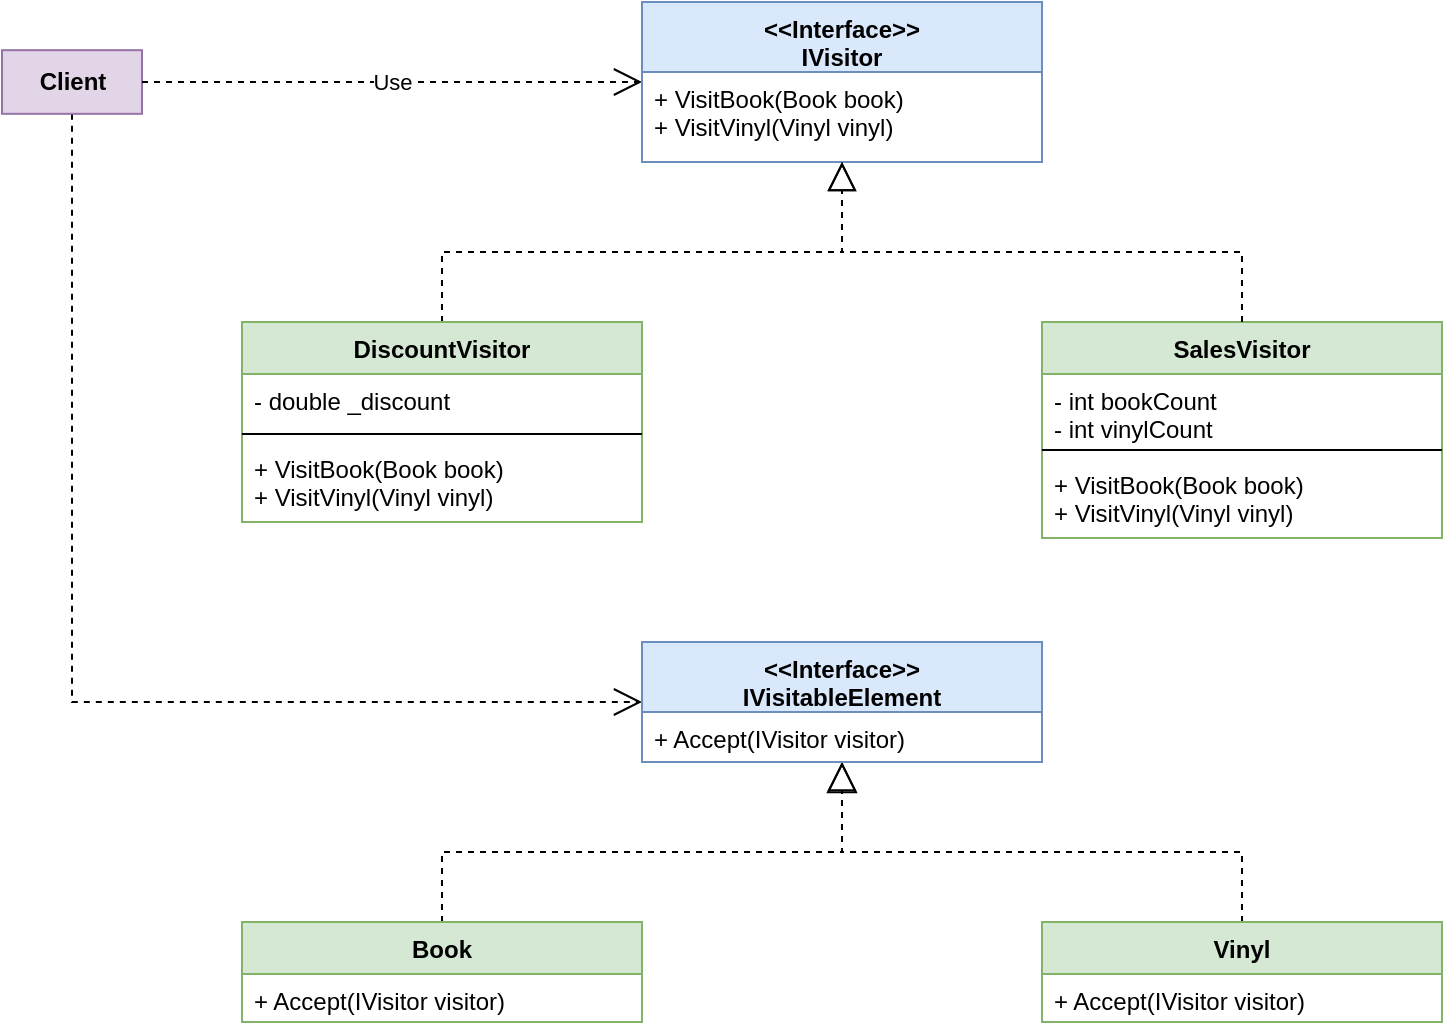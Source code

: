 <mxfile version="13.0.3" type="device"><diagram id="uMGqdcw0sXDlrwJk4v--" name="Page-1"><mxGraphModel dx="2031" dy="1174" grid="1" gridSize="10" guides="1" tooltips="1" connect="1" arrows="1" fold="1" page="1" pageScale="1" pageWidth="827" pageHeight="1169" math="0" shadow="0"><root><mxCell id="0"/><mxCell id="1" parent="0"/><mxCell id="YzXPG2z-ehN9KZ1vtYmf-55" style="edgeStyle=orthogonalEdgeStyle;rounded=0;orthogonalLoop=1;jettySize=auto;html=1;exitX=0.5;exitY=1;exitDx=0;exitDy=0;entryX=0;entryY=0.5;entryDx=0;entryDy=0;dashed=1;endArrow=open;endFill=0;endSize=12;" edge="1" parent="1" source="YzXPG2z-ehN9KZ1vtYmf-44" target="YzXPG2z-ehN9KZ1vtYmf-36"><mxGeometry relative="1" as="geometry"/></mxCell><mxCell id="YzXPG2z-ehN9KZ1vtYmf-44" value="Client" style="html=1;fontStyle=1;fillColor=#e1d5e7;strokeColor=#9673a6;" vertex="1" parent="1"><mxGeometry x="160" y="64.09" width="70" height="31.82" as="geometry"/></mxCell><mxCell id="YzXPG2z-ehN9KZ1vtYmf-46" value="Use" style="endArrow=open;endSize=12;dashed=1;html=1;exitX=1;exitY=0.5;exitDx=0;exitDy=0;entryX=0;entryY=0.5;entryDx=0;entryDy=0;endFill=0;" edge="1" parent="1" source="YzXPG2z-ehN9KZ1vtYmf-44" target="YzXPG2z-ehN9KZ1vtYmf-14"><mxGeometry width="160" relative="1" as="geometry"><mxPoint x="170" y="180" as="sourcePoint"/><mxPoint x="330" y="180" as="targetPoint"/></mxGeometry></mxCell><mxCell id="YzXPG2z-ehN9KZ1vtYmf-14" value="&lt;&lt;Interface&gt;&gt;&#10;IVisitor" style="swimlane;fontStyle=1;align=center;verticalAlign=top;childLayout=stackLayout;horizontal=1;startSize=35;horizontalStack=0;resizeParent=1;resizeParentMax=0;resizeLast=0;collapsible=1;marginBottom=0;fillColor=#dae8fc;strokeColor=#6c8ebf;" vertex="1" parent="1"><mxGeometry x="480" y="40" width="200" height="80" as="geometry"/></mxCell><mxCell id="YzXPG2z-ehN9KZ1vtYmf-17" value="+ VisitBook(Book book)&#10;+ VisitVinyl(Vinyl vinyl)" style="text;strokeColor=none;fillColor=none;align=left;verticalAlign=top;spacingLeft=4;spacingRight=4;overflow=hidden;rotatable=0;points=[[0,0.5],[1,0.5]];portConstraint=eastwest;" vertex="1" parent="YzXPG2z-ehN9KZ1vtYmf-14"><mxGeometry y="35" width="200" height="45" as="geometry"/></mxCell><mxCell id="YzXPG2z-ehN9KZ1vtYmf-31" value="SalesVisitor" style="swimlane;fontStyle=1;align=center;verticalAlign=top;childLayout=stackLayout;horizontal=1;startSize=26;horizontalStack=0;resizeParent=1;resizeParentMax=0;resizeLast=0;collapsible=1;marginBottom=0;fillColor=#d5e8d4;strokeColor=#82b366;" vertex="1" parent="1"><mxGeometry x="680" y="200" width="200" height="108" as="geometry"/></mxCell><mxCell id="YzXPG2z-ehN9KZ1vtYmf-32" value="- int bookCount&#10;- int vinylCount" style="text;strokeColor=none;fillColor=none;align=left;verticalAlign=top;spacingLeft=4;spacingRight=4;overflow=hidden;rotatable=0;points=[[0,0.5],[1,0.5]];portConstraint=eastwest;" vertex="1" parent="YzXPG2z-ehN9KZ1vtYmf-31"><mxGeometry y="26" width="200" height="34" as="geometry"/></mxCell><mxCell id="YzXPG2z-ehN9KZ1vtYmf-33" value="" style="line;strokeWidth=1;fillColor=none;align=left;verticalAlign=middle;spacingTop=-1;spacingLeft=3;spacingRight=3;rotatable=0;labelPosition=right;points=[];portConstraint=eastwest;" vertex="1" parent="YzXPG2z-ehN9KZ1vtYmf-31"><mxGeometry y="60" width="200" height="8" as="geometry"/></mxCell><mxCell id="YzXPG2z-ehN9KZ1vtYmf-34" value="+ VisitBook(Book book)&#10;+ VisitVinyl(Vinyl vinyl)" style="text;strokeColor=none;fillColor=none;align=left;verticalAlign=top;spacingLeft=4;spacingRight=4;overflow=hidden;rotatable=0;points=[[0,0.5],[1,0.5]];portConstraint=eastwest;" vertex="1" parent="YzXPG2z-ehN9KZ1vtYmf-31"><mxGeometry y="68" width="200" height="40" as="geometry"/></mxCell><mxCell id="YzXPG2z-ehN9KZ1vtYmf-47" style="edgeStyle=orthogonalEdgeStyle;rounded=0;orthogonalLoop=1;jettySize=auto;html=1;exitX=0.5;exitY=0;exitDx=0;exitDy=0;endArrow=block;endFill=0;dashed=1;endSize=12;" edge="1" parent="1" source="YzXPG2z-ehN9KZ1vtYmf-26" target="YzXPG2z-ehN9KZ1vtYmf-14"><mxGeometry relative="1" as="geometry"/></mxCell><mxCell id="YzXPG2z-ehN9KZ1vtYmf-26" value="DiscountVisitor" style="swimlane;fontStyle=1;align=center;verticalAlign=top;childLayout=stackLayout;horizontal=1;startSize=26;horizontalStack=0;resizeParent=1;resizeParentMax=0;resizeLast=0;collapsible=1;marginBottom=0;fillColor=#d5e8d4;strokeColor=#82b366;" vertex="1" parent="1"><mxGeometry x="280" y="200" width="200" height="100" as="geometry"/></mxCell><mxCell id="YzXPG2z-ehN9KZ1vtYmf-27" value="- double _discount" style="text;strokeColor=none;fillColor=none;align=left;verticalAlign=top;spacingLeft=4;spacingRight=4;overflow=hidden;rotatable=0;points=[[0,0.5],[1,0.5]];portConstraint=eastwest;" vertex="1" parent="YzXPG2z-ehN9KZ1vtYmf-26"><mxGeometry y="26" width="200" height="26" as="geometry"/></mxCell><mxCell id="YzXPG2z-ehN9KZ1vtYmf-28" value="" style="line;strokeWidth=1;fillColor=none;align=left;verticalAlign=middle;spacingTop=-1;spacingLeft=3;spacingRight=3;rotatable=0;labelPosition=right;points=[];portConstraint=eastwest;" vertex="1" parent="YzXPG2z-ehN9KZ1vtYmf-26"><mxGeometry y="52" width="200" height="8" as="geometry"/></mxCell><mxCell id="YzXPG2z-ehN9KZ1vtYmf-29" value="+ VisitBook(Book book)&#10;+ VisitVinyl(Vinyl vinyl)" style="text;strokeColor=none;fillColor=none;align=left;verticalAlign=top;spacingLeft=4;spacingRight=4;overflow=hidden;rotatable=0;points=[[0,0.5],[1,0.5]];portConstraint=eastwest;" vertex="1" parent="YzXPG2z-ehN9KZ1vtYmf-26"><mxGeometry y="60" width="200" height="40" as="geometry"/></mxCell><mxCell id="YzXPG2z-ehN9KZ1vtYmf-49" style="edgeStyle=orthogonalEdgeStyle;rounded=0;orthogonalLoop=1;jettySize=auto;html=1;exitX=0.5;exitY=0;exitDx=0;exitDy=0;endArrow=block;endFill=0;dashed=1;endSize=12;" edge="1" parent="1" source="YzXPG2z-ehN9KZ1vtYmf-31" target="YzXPG2z-ehN9KZ1vtYmf-14"><mxGeometry relative="1" as="geometry"><mxPoint x="390" y="210" as="sourcePoint"/><mxPoint x="590" y="130" as="targetPoint"/></mxGeometry></mxCell><mxCell id="YzXPG2z-ehN9KZ1vtYmf-52" style="edgeStyle=orthogonalEdgeStyle;rounded=0;orthogonalLoop=1;jettySize=auto;html=1;exitX=0.5;exitY=0;exitDx=0;exitDy=0;dashed=1;endArrow=block;endFill=0;endSize=13;" edge="1" parent="1" source="YzXPG2z-ehN9KZ1vtYmf-42" target="YzXPG2z-ehN9KZ1vtYmf-36"><mxGeometry relative="1" as="geometry"/></mxCell><mxCell id="YzXPG2z-ehN9KZ1vtYmf-51" style="edgeStyle=orthogonalEdgeStyle;rounded=0;orthogonalLoop=1;jettySize=auto;html=1;exitX=0.5;exitY=0;exitDx=0;exitDy=0;entryX=0.5;entryY=1;entryDx=0;entryDy=0;dashed=1;endArrow=block;endFill=0;endSize=12;" edge="1" parent="1" source="YzXPG2z-ehN9KZ1vtYmf-38" target="YzXPG2z-ehN9KZ1vtYmf-36"><mxGeometry relative="1" as="geometry"/></mxCell><mxCell id="YzXPG2z-ehN9KZ1vtYmf-36" value="&lt;&lt;Interface&gt;&gt;&#10;IVisitableElement" style="swimlane;fontStyle=1;align=center;verticalAlign=top;childLayout=stackLayout;horizontal=1;startSize=35;horizontalStack=0;resizeParent=1;resizeParentMax=0;resizeLast=0;collapsible=1;marginBottom=0;fillColor=#dae8fc;strokeColor=#6c8ebf;" vertex="1" parent="1"><mxGeometry x="480" y="360" width="200" height="60" as="geometry"/></mxCell><mxCell id="YzXPG2z-ehN9KZ1vtYmf-37" value="+ Accept(IVisitor visitor)" style="text;strokeColor=none;fillColor=none;align=left;verticalAlign=top;spacingLeft=4;spacingRight=4;overflow=hidden;rotatable=0;points=[[0,0.5],[1,0.5]];portConstraint=eastwest;" vertex="1" parent="YzXPG2z-ehN9KZ1vtYmf-36"><mxGeometry y="35" width="200" height="25" as="geometry"/></mxCell><mxCell id="YzXPG2z-ehN9KZ1vtYmf-42" value="Vinyl" style="swimlane;fontStyle=1;align=center;verticalAlign=top;childLayout=stackLayout;horizontal=1;startSize=26;horizontalStack=0;resizeParent=1;resizeParentMax=0;resizeLast=0;collapsible=1;marginBottom=0;fillColor=#d5e8d4;strokeColor=#82b366;" vertex="1" parent="1"><mxGeometry x="680" y="500" width="200" height="50" as="geometry"/></mxCell><mxCell id="YzXPG2z-ehN9KZ1vtYmf-43" value="+ Accept(IVisitor visitor)" style="text;strokeColor=none;fillColor=none;align=left;verticalAlign=top;spacingLeft=4;spacingRight=4;overflow=hidden;rotatable=0;points=[[0,0.5],[1,0.5]];portConstraint=eastwest;" vertex="1" parent="YzXPG2z-ehN9KZ1vtYmf-42"><mxGeometry y="26" width="200" height="24" as="geometry"/></mxCell><mxCell id="YzXPG2z-ehN9KZ1vtYmf-38" value="Book" style="swimlane;fontStyle=1;align=center;verticalAlign=top;childLayout=stackLayout;horizontal=1;startSize=26;horizontalStack=0;resizeParent=1;resizeParentMax=0;resizeLast=0;collapsible=1;marginBottom=0;fillColor=#d5e8d4;strokeColor=#82b366;" vertex="1" parent="1"><mxGeometry x="280" y="500" width="200" height="50" as="geometry"/></mxCell><mxCell id="YzXPG2z-ehN9KZ1vtYmf-41" value="+ Accept(IVisitor visitor)" style="text;strokeColor=none;fillColor=none;align=left;verticalAlign=top;spacingLeft=4;spacingRight=4;overflow=hidden;rotatable=0;points=[[0,0.5],[1,0.5]];portConstraint=eastwest;" vertex="1" parent="YzXPG2z-ehN9KZ1vtYmf-38"><mxGeometry y="26" width="200" height="24" as="geometry"/></mxCell></root></mxGraphModel></diagram></mxfile>